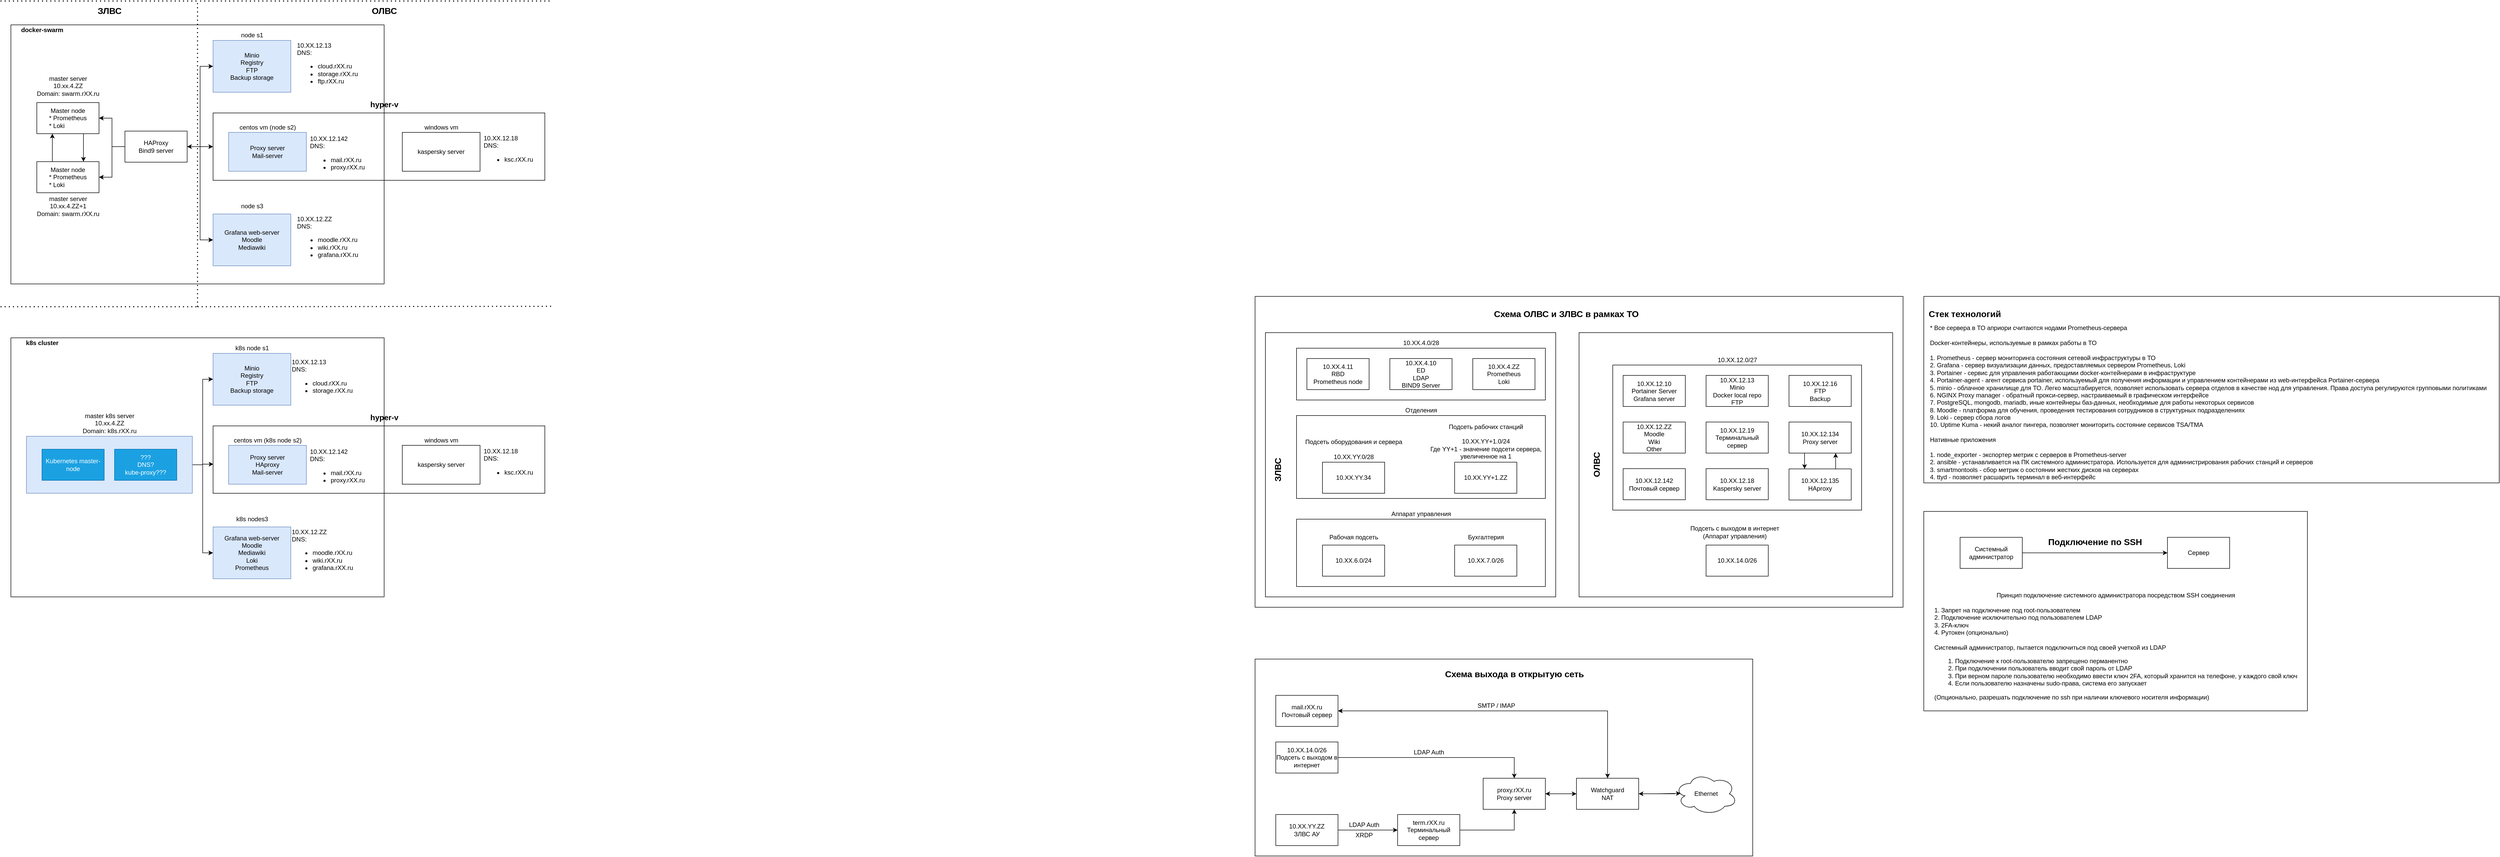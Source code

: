 <mxfile version="17.1.2" type="github">
  <diagram id="hnO_B0zx-DsHlRZp0Ka_" name="Page-1">
    <mxGraphModel dx="3666" dy="1812" grid="1" gridSize="10" guides="1" tooltips="1" connect="1" arrows="1" fold="1" page="1" pageScale="1" pageWidth="827" pageHeight="1169" math="0" shadow="0">
      <root>
        <mxCell id="0" />
        <mxCell id="1" parent="0" />
        <mxCell id="t8HdPnM8Tn9yEyinlltw-42" value="" style="whiteSpace=wrap;html=1;" parent="1" vertex="1">
          <mxGeometry x="-2050" y="190" width="640" height="130" as="geometry" />
        </mxCell>
        <mxCell id="t8HdPnM8Tn9yEyinlltw-24" value="" style="whiteSpace=wrap;html=1;" parent="1" vertex="1">
          <mxGeometry x="-2440" y="20" width="720" height="500" as="geometry" />
        </mxCell>
        <mxCell id="t8HdPnM8Tn9yEyinlltw-35" style="edgeStyle=orthogonalEdgeStyle;rounded=0;orthogonalLoop=1;jettySize=auto;html=1;exitX=1;exitY=0.5;exitDx=0;exitDy=0;entryX=0;entryY=0.5;entryDx=0;entryDy=0;" parent="1" source="t8HdPnM8Tn9yEyinlltw-33" target="t8HdPnM8Tn9yEyinlltw-17" edge="1">
          <mxGeometry relative="1" as="geometry" />
        </mxCell>
        <mxCell id="t8HdPnM8Tn9yEyinlltw-36" style="edgeStyle=orthogonalEdgeStyle;rounded=0;orthogonalLoop=1;jettySize=auto;html=1;exitX=1;exitY=0.5;exitDx=0;exitDy=0;entryX=0;entryY=0.5;entryDx=0;entryDy=0;" parent="1" source="t8HdPnM8Tn9yEyinlltw-33" target="t8HdPnM8Tn9yEyinlltw-20" edge="1">
          <mxGeometry relative="1" as="geometry" />
        </mxCell>
        <mxCell id="t8HdPnM8Tn9yEyinlltw-53" style="edgeStyle=orthogonalEdgeStyle;rounded=0;orthogonalLoop=1;jettySize=auto;html=1;exitX=1;exitY=0.5;exitDx=0;exitDy=0;entryX=0.002;entryY=0.568;entryDx=0;entryDy=0;entryPerimeter=0;" parent="1" source="t8HdPnM8Tn9yEyinlltw-33" target="t8HdPnM8Tn9yEyinlltw-51" edge="1">
          <mxGeometry relative="1" as="geometry" />
        </mxCell>
        <mxCell id="t8HdPnM8Tn9yEyinlltw-33" value="" style="whiteSpace=wrap;html=1;fillColor=#dae8fc;strokeColor=#6c8ebf;" parent="1" vertex="1">
          <mxGeometry x="-2410" y="210" width="320" height="110" as="geometry" />
        </mxCell>
        <mxCell id="BzZdW1I2RnGnPLFo2h76-90" value="" style="whiteSpace=wrap;html=1;fontSize=12;" parent="1" vertex="1">
          <mxGeometry x="1250" y="355" width="740" height="385" as="geometry" />
        </mxCell>
        <mxCell id="BzZdW1I2RnGnPLFo2h76-81" value="" style="whiteSpace=wrap;html=1;fontSize=12;" parent="1" vertex="1">
          <mxGeometry x="1250" y="-60" width="1110" height="360" as="geometry" />
        </mxCell>
        <mxCell id="BzZdW1I2RnGnPLFo2h76-76" value="" style="rounded=0;whiteSpace=wrap;html=1;fontSize=12;" parent="1" vertex="1">
          <mxGeometry x="-40" y="640" width="960" height="380" as="geometry" />
        </mxCell>
        <mxCell id="BzZdW1I2RnGnPLFo2h76-42" value="" style="whiteSpace=wrap;html=1;fontSize=17;" parent="1" vertex="1">
          <mxGeometry x="-40" y="-60" width="1250" height="600" as="geometry" />
        </mxCell>
        <mxCell id="BzZdW1I2RnGnPLFo2h76-40" value="" style="whiteSpace=wrap;html=1;fontSize=17;" parent="1" vertex="1">
          <mxGeometry x="585" y="10" width="605" height="510" as="geometry" />
        </mxCell>
        <mxCell id="BzZdW1I2RnGnPLFo2h76-25" value="" style="whiteSpace=wrap;html=1;" parent="1" vertex="1">
          <mxGeometry x="-20" y="10" width="560" height="510" as="geometry" />
        </mxCell>
        <mxCell id="BzZdW1I2RnGnPLFo2h76-21" value="" style="whiteSpace=wrap;html=1;" parent="1" vertex="1">
          <mxGeometry x="40" y="170" width="480" height="160" as="geometry" />
        </mxCell>
        <mxCell id="BzZdW1I2RnGnPLFo2h76-16" value="" style="whiteSpace=wrap;html=1;" parent="1" vertex="1">
          <mxGeometry x="650" y="72.5" width="480" height="280" as="geometry" />
        </mxCell>
        <mxCell id="BzZdW1I2RnGnPLFo2h76-3" value="" style="whiteSpace=wrap;html=1;" parent="1" vertex="1">
          <mxGeometry x="40" y="40" width="480" height="100" as="geometry" />
        </mxCell>
        <mxCell id="BzZdW1I2RnGnPLFo2h76-4" value="&lt;div&gt;10.XX.4.11&lt;/div&gt;&lt;div&gt;RBD&lt;br&gt;Prometheus node&lt;br&gt;&lt;/div&gt;" style="whiteSpace=wrap;html=1;" parent="1" vertex="1">
          <mxGeometry x="60" y="60" width="120" height="60" as="geometry" />
        </mxCell>
        <mxCell id="BzZdW1I2RnGnPLFo2h76-5" value="&lt;div&gt;10.XX.4.10&lt;/div&gt;&lt;div&gt;ED&lt;br&gt;LDAP&lt;br&gt;&lt;/div&gt;BIND9 Server" style="whiteSpace=wrap;html=1;" parent="1" vertex="1">
          <mxGeometry x="220" y="60" width="120" height="60" as="geometry" />
        </mxCell>
        <mxCell id="BzZdW1I2RnGnPLFo2h76-6" value="&lt;div&gt;10.XX.4.ZZ&lt;/div&gt;&lt;div&gt;Prometheus&lt;br&gt;&lt;/div&gt;Loki" style="whiteSpace=wrap;html=1;" parent="1" vertex="1">
          <mxGeometry x="380" y="60" width="120" height="60" as="geometry" />
        </mxCell>
        <mxCell id="BzZdW1I2RnGnPLFo2h76-8" value="10.XX.12.13&lt;br&gt;Minio&lt;br&gt;Docker local repo&lt;br&gt;FTP" style="whiteSpace=wrap;html=1;" parent="1" vertex="1">
          <mxGeometry x="830" y="92.5" width="120" height="60" as="geometry" />
        </mxCell>
        <mxCell id="BzZdW1I2RnGnPLFo2h76-9" value="10.XX.12.10&lt;br&gt;Portainer Server&lt;br&gt;Grafana server" style="whiteSpace=wrap;html=1;" parent="1" vertex="1">
          <mxGeometry x="670" y="92.5" width="120" height="60" as="geometry" />
        </mxCell>
        <mxCell id="BzZdW1I2RnGnPLFo2h76-10" value="10.XX.12.19&lt;br&gt;Терминальный сервер" style="whiteSpace=wrap;html=1;" parent="1" vertex="1">
          <mxGeometry x="830" y="182.5" width="120" height="60" as="geometry" />
        </mxCell>
        <mxCell id="BzZdW1I2RnGnPLFo2h76-92" style="edgeStyle=orthogonalEdgeStyle;rounded=0;orthogonalLoop=1;jettySize=auto;html=1;exitX=0.25;exitY=1;exitDx=0;exitDy=0;entryX=0.25;entryY=0;entryDx=0;entryDy=0;fontSize=12;" parent="1" source="BzZdW1I2RnGnPLFo2h76-11" target="BzZdW1I2RnGnPLFo2h76-91" edge="1">
          <mxGeometry relative="1" as="geometry" />
        </mxCell>
        <mxCell id="BzZdW1I2RnGnPLFo2h76-11" value="10.XX.12.134&lt;br&gt;Proxy server" style="whiteSpace=wrap;html=1;" parent="1" vertex="1">
          <mxGeometry x="990" y="182.5" width="120" height="60" as="geometry" />
        </mxCell>
        <mxCell id="BzZdW1I2RnGnPLFo2h76-12" value="10.XX.12.18&lt;br&gt;Kaspersky server" style="whiteSpace=wrap;html=1;" parent="1" vertex="1">
          <mxGeometry x="830" y="272.5" width="120" height="60" as="geometry" />
        </mxCell>
        <mxCell id="BzZdW1I2RnGnPLFo2h76-13" value="10.XX.12.16&lt;br&gt;FTP&lt;br&gt;Backup" style="whiteSpace=wrap;html=1;" parent="1" vertex="1">
          <mxGeometry x="990" y="92.5" width="120" height="60" as="geometry" />
        </mxCell>
        <mxCell id="BzZdW1I2RnGnPLFo2h76-14" value="10.XX.12.ZZ&lt;br&gt;Moodle&lt;br&gt;Wiki&lt;br&gt;Other" style="whiteSpace=wrap;html=1;" parent="1" vertex="1">
          <mxGeometry x="670" y="182.5" width="120" height="60" as="geometry" />
        </mxCell>
        <mxCell id="BzZdW1I2RnGnPLFo2h76-15" value="10.XX.4.0/28" style="text;html=1;align=center;verticalAlign=middle;resizable=0;points=[];autosize=1;strokeColor=none;fillColor=none;" parent="1" vertex="1">
          <mxGeometry x="240" y="20" width="80" height="20" as="geometry" />
        </mxCell>
        <mxCell id="BzZdW1I2RnGnPLFo2h76-17" value="10.XX.12.0/27" style="text;html=1;align=center;verticalAlign=middle;resizable=0;points=[];autosize=1;strokeColor=none;fillColor=none;" parent="1" vertex="1">
          <mxGeometry x="845" y="52.5" width="90" height="20" as="geometry" />
        </mxCell>
        <mxCell id="BzZdW1I2RnGnPLFo2h76-19" value="10.XX.YY.34" style="whiteSpace=wrap;html=1;" parent="1" vertex="1">
          <mxGeometry x="90" y="260" width="120" height="60" as="geometry" />
        </mxCell>
        <mxCell id="BzZdW1I2RnGnPLFo2h76-20" value="10.XX.YY+1.ZZ" style="whiteSpace=wrap;html=1;" parent="1" vertex="1">
          <mxGeometry x="345" y="260" width="120" height="60" as="geometry" />
        </mxCell>
        <mxCell id="BzZdW1I2RnGnPLFo2h76-22" value="Подсеть оборудования и сервера&lt;br&gt;&lt;br&gt;10.XX.YY.0/28" style="text;html=1;align=center;verticalAlign=middle;resizable=0;points=[];autosize=1;strokeColor=none;fillColor=none;" parent="1" vertex="1">
          <mxGeometry x="50" y="210" width="200" height="50" as="geometry" />
        </mxCell>
        <mxCell id="BzZdW1I2RnGnPLFo2h76-23" value="Подсеть рабочих станций&lt;br&gt;&lt;br&gt;10.XX.YY+1.0/24&lt;br&gt;Где YY+1 - значение подсети сервера, &lt;br&gt;увеличенное на 1" style="text;html=1;align=center;verticalAlign=middle;resizable=0;points=[];autosize=1;strokeColor=none;fillColor=none;" parent="1" vertex="1">
          <mxGeometry x="290" y="180" width="230" height="80" as="geometry" />
        </mxCell>
        <mxCell id="BzZdW1I2RnGnPLFo2h76-26" value="ЗЛВС" style="text;html=1;align=center;verticalAlign=middle;resizable=0;points=[];autosize=1;strokeColor=none;fillColor=none;rotation=-90;fontSize=17;fontStyle=1" parent="1" vertex="1">
          <mxGeometry x="-25" y="260" width="60" height="30" as="geometry" />
        </mxCell>
        <mxCell id="BzZdW1I2RnGnPLFo2h76-28" value="&lt;div&gt;Отделения&lt;/div&gt;" style="text;html=1;align=center;verticalAlign=middle;resizable=0;points=[];autosize=1;strokeColor=none;fillColor=none;" parent="1" vertex="1">
          <mxGeometry x="240" y="150" width="80" height="20" as="geometry" />
        </mxCell>
        <mxCell id="BzZdW1I2RnGnPLFo2h76-29" value="" style="whiteSpace=wrap;html=1;" parent="1" vertex="1">
          <mxGeometry x="40" y="370" width="480" height="130" as="geometry" />
        </mxCell>
        <mxCell id="BzZdW1I2RnGnPLFo2h76-30" value="10.XX.6.0/24" style="whiteSpace=wrap;html=1;" parent="1" vertex="1">
          <mxGeometry x="90" y="420" width="120" height="60" as="geometry" />
        </mxCell>
        <mxCell id="BzZdW1I2RnGnPLFo2h76-31" value="10.XX.7.0/26" style="whiteSpace=wrap;html=1;" parent="1" vertex="1">
          <mxGeometry x="345" y="420" width="120" height="60" as="geometry" />
        </mxCell>
        <mxCell id="BzZdW1I2RnGnPLFo2h76-33" value="10.XX.12.142&lt;br&gt;Почтовый сервер" style="whiteSpace=wrap;html=1;" parent="1" vertex="1">
          <mxGeometry x="670" y="272.5" width="120" height="60" as="geometry" />
        </mxCell>
        <mxCell id="BzZdW1I2RnGnPLFo2h76-34" value="10.XX.14.0/26" style="whiteSpace=wrap;html=1;" parent="1" vertex="1">
          <mxGeometry x="830" y="420" width="120" height="60" as="geometry" />
        </mxCell>
        <mxCell id="BzZdW1I2RnGnPLFo2h76-35" value="Рабочая подсеть" style="text;html=1;align=center;verticalAlign=middle;resizable=0;points=[];autosize=1;strokeColor=none;fillColor=none;" parent="1" vertex="1">
          <mxGeometry x="95" y="395" width="110" height="20" as="geometry" />
        </mxCell>
        <mxCell id="BzZdW1I2RnGnPLFo2h76-36" value="Бухгалтерия" style="text;html=1;align=center;verticalAlign=middle;resizable=0;points=[];autosize=1;strokeColor=none;fillColor=none;" parent="1" vertex="1">
          <mxGeometry x="365" y="395" width="80" height="20" as="geometry" />
        </mxCell>
        <mxCell id="BzZdW1I2RnGnPLFo2h76-37" value="Подсеть с выходом в интернет &lt;br&gt;(Аппарат управления)" style="text;html=1;align=center;verticalAlign=middle;resizable=0;points=[];autosize=1;strokeColor=none;fillColor=none;" parent="1" vertex="1">
          <mxGeometry x="790" y="380" width="190" height="30" as="geometry" />
        </mxCell>
        <mxCell id="BzZdW1I2RnGnPLFo2h76-38" value="Аппарат управления" style="text;html=1;align=center;verticalAlign=middle;resizable=0;points=[];autosize=1;strokeColor=none;fillColor=none;" parent="1" vertex="1">
          <mxGeometry x="215" y="350" width="130" height="20" as="geometry" />
        </mxCell>
        <mxCell id="BzZdW1I2RnGnPLFo2h76-41" value="ОЛВС" style="text;html=1;align=center;verticalAlign=middle;resizable=0;points=[];autosize=1;strokeColor=none;fillColor=none;rotation=-90;fontSize=17;fontStyle=1" parent="1" vertex="1">
          <mxGeometry x="585" y="250" width="70" height="30" as="geometry" />
        </mxCell>
        <mxCell id="BzZdW1I2RnGnPLFo2h76-43" value="&lt;b&gt;Схема ОЛВС и ЗЛВС в рамках ТО&lt;/b&gt;" style="text;html=1;align=center;verticalAlign=middle;resizable=0;points=[];autosize=1;strokeColor=none;fillColor=none;fontSize=17;" parent="1" vertex="1">
          <mxGeometry x="410" y="-40" width="300" height="30" as="geometry" />
        </mxCell>
        <mxCell id="BzZdW1I2RnGnPLFo2h76-67" style="edgeStyle=orthogonalEdgeStyle;rounded=0;orthogonalLoop=1;jettySize=auto;html=1;entryX=0.5;entryY=0;entryDx=0;entryDy=0;fontSize=12;" parent="1" source="BzZdW1I2RnGnPLFo2h76-48" target="BzZdW1I2RnGnPLFo2h76-51" edge="1">
          <mxGeometry relative="1" as="geometry" />
        </mxCell>
        <mxCell id="BzZdW1I2RnGnPLFo2h76-48" value="10.XX.14.0/26&lt;br&gt;Подсеть с выходом в интернет" style="whiteSpace=wrap;html=1;" parent="1" vertex="1">
          <mxGeometry y="800" width="120" height="60" as="geometry" />
        </mxCell>
        <mxCell id="BzZdW1I2RnGnPLFo2h76-68" style="edgeStyle=orthogonalEdgeStyle;rounded=0;orthogonalLoop=1;jettySize=auto;html=1;entryX=0.5;entryY=1;entryDx=0;entryDy=0;fontSize=12;" parent="1" source="BzZdW1I2RnGnPLFo2h76-49" target="BzZdW1I2RnGnPLFo2h76-51" edge="1">
          <mxGeometry relative="1" as="geometry" />
        </mxCell>
        <mxCell id="BzZdW1I2RnGnPLFo2h76-49" value="term.rXX.ru&lt;br&gt;Терминальный сервер" style="whiteSpace=wrap;html=1;" parent="1" vertex="1">
          <mxGeometry x="235" y="940" width="120" height="60" as="geometry" />
        </mxCell>
        <mxCell id="BzZdW1I2RnGnPLFo2h76-69" style="edgeStyle=orthogonalEdgeStyle;rounded=0;orthogonalLoop=1;jettySize=auto;html=1;entryX=0;entryY=0.5;entryDx=0;entryDy=0;fontSize=12;" parent="1" source="BzZdW1I2RnGnPLFo2h76-51" target="BzZdW1I2RnGnPLFo2h76-57" edge="1">
          <mxGeometry relative="1" as="geometry" />
        </mxCell>
        <mxCell id="BzZdW1I2RnGnPLFo2h76-51" value="proxy.rXX.ru&lt;br&gt;Proxy server" style="whiteSpace=wrap;html=1;" parent="1" vertex="1">
          <mxGeometry x="400" y="870" width="120" height="60" as="geometry" />
        </mxCell>
        <mxCell id="BzZdW1I2RnGnPLFo2h76-70" style="edgeStyle=orthogonalEdgeStyle;rounded=0;orthogonalLoop=1;jettySize=auto;html=1;entryX=0.5;entryY=0;entryDx=0;entryDy=0;fontSize=12;" parent="1" source="BzZdW1I2RnGnPLFo2h76-52" target="BzZdW1I2RnGnPLFo2h76-57" edge="1">
          <mxGeometry relative="1" as="geometry" />
        </mxCell>
        <mxCell id="BzZdW1I2RnGnPLFo2h76-52" value="mail.rXX.ru&lt;br&gt;Почтовый сервер" style="whiteSpace=wrap;html=1;" parent="1" vertex="1">
          <mxGeometry y="710" width="120" height="60" as="geometry" />
        </mxCell>
        <mxCell id="BzZdW1I2RnGnPLFo2h76-63" style="edgeStyle=orthogonalEdgeStyle;rounded=0;orthogonalLoop=1;jettySize=auto;html=1;fontSize=12;" parent="1" source="BzZdW1I2RnGnPLFo2h76-53" edge="1">
          <mxGeometry relative="1" as="geometry">
            <mxPoint x="700" y="900" as="targetPoint" />
          </mxGeometry>
        </mxCell>
        <mxCell id="BzZdW1I2RnGnPLFo2h76-53" value="&lt;div&gt;Ethernet&lt;/div&gt;" style="ellipse;shape=cloud;whiteSpace=wrap;html=1;fontSize=12;" parent="1" vertex="1">
          <mxGeometry x="770" y="860" width="120" height="80" as="geometry" />
        </mxCell>
        <mxCell id="BzZdW1I2RnGnPLFo2h76-62" style="edgeStyle=orthogonalEdgeStyle;rounded=0;orthogonalLoop=1;jettySize=auto;html=1;exitX=1;exitY=0.5;exitDx=0;exitDy=0;entryX=0.092;entryY=0.49;entryDx=0;entryDy=0;entryPerimeter=0;fontSize=12;" parent="1" source="BzZdW1I2RnGnPLFo2h76-57" target="BzZdW1I2RnGnPLFo2h76-53" edge="1">
          <mxGeometry relative="1" as="geometry" />
        </mxCell>
        <mxCell id="BzZdW1I2RnGnPLFo2h76-71" style="edgeStyle=orthogonalEdgeStyle;rounded=0;orthogonalLoop=1;jettySize=auto;html=1;exitX=0.5;exitY=0;exitDx=0;exitDy=0;entryX=1;entryY=0.5;entryDx=0;entryDy=0;fontSize=12;" parent="1" source="BzZdW1I2RnGnPLFo2h76-57" target="BzZdW1I2RnGnPLFo2h76-52" edge="1">
          <mxGeometry relative="1" as="geometry" />
        </mxCell>
        <mxCell id="BzZdW1I2RnGnPLFo2h76-74" style="edgeStyle=orthogonalEdgeStyle;rounded=0;orthogonalLoop=1;jettySize=auto;html=1;entryX=1;entryY=0.5;entryDx=0;entryDy=0;fontSize=12;" parent="1" source="BzZdW1I2RnGnPLFo2h76-57" target="BzZdW1I2RnGnPLFo2h76-51" edge="1">
          <mxGeometry relative="1" as="geometry" />
        </mxCell>
        <mxCell id="BzZdW1I2RnGnPLFo2h76-57" value="Watchguard&lt;br&gt;NAT" style="whiteSpace=wrap;html=1;fontSize=12;" parent="1" vertex="1">
          <mxGeometry x="580" y="870" width="120" height="60" as="geometry" />
        </mxCell>
        <mxCell id="BzZdW1I2RnGnPLFo2h76-65" style="edgeStyle=orthogonalEdgeStyle;rounded=0;orthogonalLoop=1;jettySize=auto;html=1;entryX=0;entryY=0.5;entryDx=0;entryDy=0;fontSize=12;" parent="1" source="BzZdW1I2RnGnPLFo2h76-64" target="BzZdW1I2RnGnPLFo2h76-49" edge="1">
          <mxGeometry relative="1" as="geometry" />
        </mxCell>
        <mxCell id="BzZdW1I2RnGnPLFo2h76-64" value="10.XX.YY.ZZ&lt;br&gt;ЗЛВС АУ" style="whiteSpace=wrap;html=1;fontSize=12;" parent="1" vertex="1">
          <mxGeometry y="940" width="120" height="60" as="geometry" />
        </mxCell>
        <mxCell id="BzZdW1I2RnGnPLFo2h76-66" value="LDAP Auth" style="text;html=1;align=center;verticalAlign=middle;resizable=0;points=[];autosize=1;strokeColor=none;fillColor=none;fontSize=12;" parent="1" vertex="1">
          <mxGeometry x="135" y="950" width="70" height="20" as="geometry" />
        </mxCell>
        <mxCell id="BzZdW1I2RnGnPLFo2h76-72" value="LDAP Auth" style="text;html=1;align=center;verticalAlign=middle;resizable=0;points=[];autosize=1;strokeColor=none;fillColor=none;fontSize=12;" parent="1" vertex="1">
          <mxGeometry x="260" y="810" width="70" height="20" as="geometry" />
        </mxCell>
        <mxCell id="BzZdW1I2RnGnPLFo2h76-75" value="XRDP" style="text;html=1;align=center;verticalAlign=middle;resizable=0;points=[];autosize=1;strokeColor=none;fillColor=none;fontSize=12;" parent="1" vertex="1">
          <mxGeometry x="145" y="970" width="50" height="20" as="geometry" />
        </mxCell>
        <mxCell id="BzZdW1I2RnGnPLFo2h76-77" value="&lt;b&gt;&lt;font style=&quot;font-size: 17px&quot;&gt;Схема выхода в открытую сеть&lt;/font&gt;&lt;/b&gt;" style="text;html=1;align=center;verticalAlign=middle;resizable=0;points=[];autosize=1;strokeColor=none;fillColor=none;fontSize=12;" parent="1" vertex="1">
          <mxGeometry x="320" y="660" width="280" height="20" as="geometry" />
        </mxCell>
        <mxCell id="BzZdW1I2RnGnPLFo2h76-78" value="SMTP / IMAP" style="text;html=1;align=center;verticalAlign=middle;resizable=0;points=[];autosize=1;strokeColor=none;fillColor=none;fontSize=12;" parent="1" vertex="1">
          <mxGeometry x="380" y="720" width="90" height="20" as="geometry" />
        </mxCell>
        <mxCell id="BzZdW1I2RnGnPLFo2h76-79" value="&lt;div align=&quot;left&quot;&gt;* Все сервера в ТО априори считаются нодами Prometheus-сервера&lt;br&gt;&lt;br&gt;Docker-контейнеры, используемые в рамках работы в TO&lt;br&gt;&lt;br&gt;1. Prometheus - сервер мониторинга состояния сетевой инфраструктуры в ТО&lt;br&gt;2. Grafana - сервер визуализации данных, предоставляемых сервером Prometheus, Loki&lt;br&gt;3. Portainer - сервис для управления работающими docker-контейнерами в инфраструктуре&lt;br&gt;4. Portainer-agent - агент сервиса portainer, используемый для получения информации и управлением контейнерами из web-интерфейса Portainer-сервера&lt;br&gt;5. minio - облачное хранилище для ТО. Легко масштабируется, позволяет использовать сервера отделов в качестве нод для управления. Права доступа регулируются групповыми политиками&lt;br&gt;6. NGINX Proxy manager - обратный прокси-сервер, настраиваемый в графическом интерфейсе&lt;br&gt;7. PostgreSQL, mongodb, mariadb, иные контейнеры баз-данных, необходимые для работы некоторых сервисов&lt;br&gt;8. Moodle - платформа для обучения, проведения тестирования сотрудников в структурных подразделениях&lt;br&gt;9. Loki - сервер сбора логов&lt;br&gt;10. Uptime Kuma - некий аналог пингера, позволяет мониторить состояние сервисов TSA/TMA &lt;br&gt;&lt;br&gt;Нативные приложения&lt;br&gt;&lt;br&gt;1. node_exporter - экспортер метрик с серверов в Prometheus-server&lt;br&gt;2. ansible - устанавливается на ПК системного администратора. Используется для администрирования рабочих станций и серверов&lt;br&gt;3. smartmontools - сбор метрик о состоянии жестких дисков на серверах&lt;br&gt;4. ttyd - позволяет расшарить терминал в веб-интерфейс&lt;br&gt;&lt;/div&gt;" style="text;html=1;align=left;verticalAlign=middle;resizable=0;points=[];autosize=1;strokeColor=none;fillColor=none;fontSize=12;" parent="1" vertex="1">
          <mxGeometry x="1260" y="-5" width="1090" height="300" as="geometry" />
        </mxCell>
        <mxCell id="BzZdW1I2RnGnPLFo2h76-82" value="&lt;div align=&quot;left&quot;&gt;&lt;b&gt;Стек технологий&lt;/b&gt;&lt;br&gt;&lt;/div&gt;" style="text;html=1;align=right;verticalAlign=middle;resizable=0;points=[];autosize=1;strokeColor=none;fillColor=none;fontSize=17;labelPosition=left;verticalLabelPosition=middle;" parent="1" vertex="1">
          <mxGeometry x="1400" y="-40" width="160" height="30" as="geometry" />
        </mxCell>
        <mxCell id="BzZdW1I2RnGnPLFo2h76-86" style="edgeStyle=orthogonalEdgeStyle;rounded=0;orthogonalLoop=1;jettySize=auto;html=1;entryX=0;entryY=0.5;entryDx=0;entryDy=0;fontSize=12;" parent="1" source="BzZdW1I2RnGnPLFo2h76-83" target="BzZdW1I2RnGnPLFo2h76-84" edge="1">
          <mxGeometry relative="1" as="geometry" />
        </mxCell>
        <mxCell id="BzZdW1I2RnGnPLFo2h76-83" value="Системный администратор" style="whiteSpace=wrap;html=1;fontSize=12;" parent="1" vertex="1">
          <mxGeometry x="1320" y="405" width="120" height="60" as="geometry" />
        </mxCell>
        <mxCell id="BzZdW1I2RnGnPLFo2h76-84" value="Сервер" style="whiteSpace=wrap;html=1;fontSize=12;" parent="1" vertex="1">
          <mxGeometry x="1720" y="405" width="120" height="60" as="geometry" />
        </mxCell>
        <mxCell id="BzZdW1I2RnGnPLFo2h76-87" value="&lt;b&gt;&lt;font style=&quot;font-size: 17px&quot;&gt;Подключение по SSH&lt;/font&gt;&lt;/b&gt;" style="text;html=1;align=center;verticalAlign=middle;resizable=0;points=[];autosize=1;strokeColor=none;fillColor=none;fontSize=12;" parent="1" vertex="1">
          <mxGeometry x="1480" y="405" width="200" height="20" as="geometry" />
        </mxCell>
        <mxCell id="BzZdW1I2RnGnPLFo2h76-88" value="Принцип подключение системного администратора посредством SSH соединения&lt;br&gt;&lt;div align=&quot;left&quot;&gt;&lt;br&gt;1. Запрет на подключение под root-пользователем&lt;br&gt;2. Подключение исключительно под пользователем LDAP&lt;br&gt;3. 2FA-ключ&lt;br&gt;4. Рутокен (опционально)&lt;br&gt;&lt;br&gt;Системный администратор, пытается подключиться под своей учеткой из LDAP&lt;br&gt;&lt;ol&gt;&lt;li&gt;Подключение к root-пользователю запрещено перманентно&lt;/li&gt;&lt;li&gt;При подключении пользователь вводит свой пароль от LDAP&lt;br&gt;&lt;/li&gt;&lt;li&gt;При верном пароле пользователю необходимо ввести ключ 2FA, который хранится на телефоне, у каждого свой ключ&lt;/li&gt;&lt;li&gt;Если пользователю назначены sudo-права, система его запускает&lt;/li&gt;&lt;/ol&gt;(Опционально, разрешать подключение по ssh при наличии ключевого носителя информации)&lt;br&gt;&lt;/div&gt;" style="text;html=1;align=center;verticalAlign=middle;resizable=0;points=[];autosize=1;strokeColor=none;fillColor=none;fontSize=12;" parent="1" vertex="1">
          <mxGeometry x="1260" y="510" width="720" height="210" as="geometry" />
        </mxCell>
        <mxCell id="BzZdW1I2RnGnPLFo2h76-93" style="edgeStyle=orthogonalEdgeStyle;rounded=0;orthogonalLoop=1;jettySize=auto;html=1;exitX=0.75;exitY=0;exitDx=0;exitDy=0;entryX=0.75;entryY=1;entryDx=0;entryDy=0;fontSize=12;" parent="1" source="BzZdW1I2RnGnPLFo2h76-91" target="BzZdW1I2RnGnPLFo2h76-11" edge="1">
          <mxGeometry relative="1" as="geometry" />
        </mxCell>
        <mxCell id="BzZdW1I2RnGnPLFo2h76-91" value="&lt;div style=&quot;font-size: 12px&quot;&gt;&lt;font style=&quot;font-size: 12px&quot;&gt;10.XX.12.135&lt;/font&gt;&lt;/div&gt;&lt;div style=&quot;font-size: 12px&quot;&gt;&lt;font style=&quot;font-size: 12px&quot;&gt;HAproxy&lt;br&gt;&lt;/font&gt;&lt;/div&gt;" style="rounded=0;whiteSpace=wrap;html=1;fontSize=17;" parent="1" vertex="1">
          <mxGeometry x="990" y="273" width="120" height="60" as="geometry" />
        </mxCell>
        <mxCell id="t8HdPnM8Tn9yEyinlltw-16" value="&lt;div&gt;Kubernetes master-node&lt;/div&gt;" style="whiteSpace=wrap;html=1;fillColor=#1ba1e2;fontColor=#ffffff;strokeColor=#006EAF;" parent="1" vertex="1">
          <mxGeometry x="-2380" y="235" width="120" height="60" as="geometry" />
        </mxCell>
        <mxCell id="t8HdPnM8Tn9yEyinlltw-17" value="Minio&lt;br&gt;Registry&lt;br&gt;FTP&lt;br&gt;Backup storage" style="whiteSpace=wrap;html=1;fillColor=#dae8fc;strokeColor=#6c8ebf;" parent="1" vertex="1">
          <mxGeometry x="-2050" y="50" width="150" height="100" as="geometry" />
        </mxCell>
        <mxCell id="t8HdPnM8Tn9yEyinlltw-20" value="&lt;div&gt;Grafana web-server&lt;/div&gt;&lt;div&gt;Moodle&lt;/div&gt;&lt;div&gt;Mediawiki&lt;/div&gt;&lt;div&gt;Loki&lt;/div&gt;&lt;div&gt;Prometheus&lt;br&gt;&lt;/div&gt;" style="whiteSpace=wrap;html=1;fillColor=#dae8fc;strokeColor=#6c8ebf;" parent="1" vertex="1">
          <mxGeometry x="-2050" y="385" width="150" height="100" as="geometry" />
        </mxCell>
        <mxCell id="t8HdPnM8Tn9yEyinlltw-25" value="k8s cluster" style="text;html=1;align=center;verticalAlign=middle;resizable=0;points=[];autosize=1;strokeColor=none;fillColor=none;fontStyle=1" parent="1" vertex="1">
          <mxGeometry x="-2420" y="20" width="80" height="20" as="geometry" />
        </mxCell>
        <mxCell id="t8HdPnM8Tn9yEyinlltw-28" value="???&lt;br&gt;DNS?&lt;br&gt;kube-proxy???&lt;br&gt;" style="whiteSpace=wrap;html=1;fillColor=#1ba1e2;fontColor=#ffffff;strokeColor=#006EAF;" parent="1" vertex="1">
          <mxGeometry x="-2240" y="235" width="120" height="60" as="geometry" />
        </mxCell>
        <mxCell id="t8HdPnM8Tn9yEyinlltw-37" value="master k8s server&lt;br&gt;10.xx.4.ZZ&lt;br&gt;Domain: k8s.rXX.ru" style="text;html=1;align=center;verticalAlign=middle;resizable=0;points=[];autosize=1;strokeColor=none;fillColor=none;" parent="1" vertex="1">
          <mxGeometry x="-2310" y="160" width="120" height="50" as="geometry" />
        </mxCell>
        <mxCell id="t8HdPnM8Tn9yEyinlltw-38" value="k8s node s1" style="text;html=1;align=center;verticalAlign=middle;resizable=0;points=[];autosize=1;strokeColor=none;fillColor=none;" parent="1" vertex="1">
          <mxGeometry x="-2015" y="30" width="80" height="20" as="geometry" />
        </mxCell>
        <mxCell id="t8HdPnM8Tn9yEyinlltw-51" value="" style="whiteSpace=wrap;html=1;labelBackgroundColor=none;" parent="1" vertex="1">
          <mxGeometry x="-2050" y="190" width="330" height="130" as="geometry" />
        </mxCell>
        <mxCell id="t8HdPnM8Tn9yEyinlltw-40" value="k8s nodes3" style="text;html=1;align=center;verticalAlign=middle;resizable=0;points=[];autosize=1;strokeColor=none;fillColor=none;" parent="1" vertex="1">
          <mxGeometry x="-2015" y="360" width="80" height="20" as="geometry" />
        </mxCell>
        <mxCell id="t8HdPnM8Tn9yEyinlltw-41" value="kaspersky server" style="whiteSpace=wrap;html=1;labelBackgroundColor=none;" parent="1" vertex="1">
          <mxGeometry x="-1685" y="227.5" width="150" height="75" as="geometry" />
        </mxCell>
        <mxCell id="t8HdPnM8Tn9yEyinlltw-43" value="&lt;div style=&quot;font-size: 15px;&quot;&gt;hyper-v&lt;/div&gt;" style="text;html=1;align=center;verticalAlign=middle;resizable=0;points=[];autosize=1;strokeColor=none;fillColor=none;fontStyle=1;fontSize=15;" parent="1" vertex="1">
          <mxGeometry x="-1755" y="162.5" width="70" height="20" as="geometry" />
        </mxCell>
        <mxCell id="t8HdPnM8Tn9yEyinlltw-45" value="windows vm" style="text;html=1;align=center;verticalAlign=middle;resizable=0;points=[];autosize=1;strokeColor=none;fillColor=none;" parent="1" vertex="1">
          <mxGeometry x="-1650" y="207.5" width="80" height="20" as="geometry" />
        </mxCell>
        <mxCell id="t8HdPnM8Tn9yEyinlltw-46" value="&lt;div align=&quot;left&quot;&gt;10.XX.12.13&lt;br&gt;DNS: &lt;br&gt;&lt;ul&gt;&lt;li&gt;cloud.rXX.ru&lt;/li&gt;&lt;li&gt;storage.rXX.ru&lt;/li&gt;&lt;/ul&gt;&lt;/div&gt;" style="text;html=1;align=left;verticalAlign=middle;resizable=0;points=[];autosize=1;strokeColor=none;fillColor=none;rotation=0;" parent="1" vertex="1">
          <mxGeometry x="-1900" y="55" width="130" height="90" as="geometry" />
        </mxCell>
        <mxCell id="t8HdPnM8Tn9yEyinlltw-47" value="&lt;div align=&quot;left&quot;&gt;10.XX.12.142&lt;br&gt;DNS:&lt;br&gt;&lt;ul&gt;&lt;li&gt;mail.rXX.ru&lt;/li&gt;&lt;li&gt;proxy.rXX.ru&lt;/li&gt;&lt;/ul&gt;&lt;/div&gt;" style="text;html=1;align=left;verticalAlign=middle;resizable=0;points=[];autosize=1;strokeColor=none;fillColor=none;" parent="1" vertex="1">
          <mxGeometry x="-1865" y="227.5" width="120" height="90" as="geometry" />
        </mxCell>
        <mxCell id="t8HdPnM8Tn9yEyinlltw-48" value="&lt;div align=&quot;left&quot;&gt;10.XX.12.18&lt;br&gt;DNS: &lt;br&gt;&lt;ul&gt;&lt;li&gt;ksc.rXX.ru&lt;/li&gt;&lt;/ul&gt;&lt;/div&gt;" style="text;html=1;align=left;verticalAlign=middle;resizable=0;points=[];autosize=1;strokeColor=none;fillColor=none;" parent="1" vertex="1">
          <mxGeometry x="-1530" y="230" width="110" height="70" as="geometry" />
        </mxCell>
        <mxCell id="t8HdPnM8Tn9yEyinlltw-50" value="&lt;div align=&quot;left&quot;&gt;10.XX.12.ZZ&lt;br&gt;DNS:&lt;br&gt;&lt;ul&gt;&lt;li&gt;moodle.rXX.ru&lt;/li&gt;&lt;li&gt;wiki.rXX.ru&lt;/li&gt;&lt;li&gt;grafana.rXX.ru&lt;/li&gt;&lt;/ul&gt;&lt;/div&gt;" style="text;html=1;align=left;verticalAlign=middle;resizable=0;points=[];autosize=1;strokeColor=none;fillColor=none;" parent="1" vertex="1">
          <mxGeometry x="-1900" y="385" width="130" height="100" as="geometry" />
        </mxCell>
        <mxCell id="t8HdPnM8Tn9yEyinlltw-18" value="&lt;div&gt;Proxy server&lt;/div&gt;&lt;div&gt;HAproxy&lt;/div&gt;&lt;div&gt;Mail-server&lt;br&gt;&lt;/div&gt;" style="whiteSpace=wrap;html=1;fillColor=#dae8fc;strokeColor=#6c8ebf;" parent="1" vertex="1">
          <mxGeometry x="-2020" y="227.5" width="150" height="75" as="geometry" />
        </mxCell>
        <mxCell id="t8HdPnM8Tn9yEyinlltw-39" value="centos vm (k8s node s2)" style="text;html=1;align=center;verticalAlign=middle;resizable=0;points=[];autosize=1;strokeColor=none;fillColor=none;" parent="1" vertex="1">
          <mxGeometry x="-2020" y="207.5" width="150" height="20" as="geometry" />
        </mxCell>
        <mxCell id="8jaREjTYrkdUEH7hpg_u-1" value="" style="whiteSpace=wrap;html=1;" vertex="1" parent="1">
          <mxGeometry x="-2050" y="-414" width="640" height="130" as="geometry" />
        </mxCell>
        <mxCell id="8jaREjTYrkdUEH7hpg_u-2" value="" style="whiteSpace=wrap;html=1;" vertex="1" parent="1">
          <mxGeometry x="-2440" y="-584" width="720" height="500" as="geometry" />
        </mxCell>
        <mxCell id="8jaREjTYrkdUEH7hpg_u-8" value="Minio&lt;br&gt;Registry&lt;br&gt;FTP&lt;br&gt;Backup storage" style="whiteSpace=wrap;html=1;fillColor=#dae8fc;strokeColor=#6c8ebf;" vertex="1" parent="1">
          <mxGeometry x="-2050" y="-554" width="150" height="100" as="geometry" />
        </mxCell>
        <mxCell id="8jaREjTYrkdUEH7hpg_u-9" value="&lt;div&gt;Grafana web-server&lt;/div&gt;&lt;div&gt;Moodle&lt;/div&gt;&lt;div&gt;Mediawiki&lt;/div&gt;" style="whiteSpace=wrap;html=1;fillColor=#dae8fc;strokeColor=#6c8ebf;" vertex="1" parent="1">
          <mxGeometry x="-2050" y="-219" width="150" height="100" as="geometry" />
        </mxCell>
        <mxCell id="8jaREjTYrkdUEH7hpg_u-10" value="docker-swarm" style="text;html=1;align=center;verticalAlign=middle;resizable=0;points=[];autosize=1;strokeColor=none;fillColor=none;fontStyle=1" vertex="1" parent="1">
          <mxGeometry x="-2430" y="-584" width="100" height="20" as="geometry" />
        </mxCell>
        <mxCell id="8jaREjTYrkdUEH7hpg_u-12" value="master server&lt;br&gt;10.xx.4.ZZ&lt;br&gt;Domain: swarm.rXX.ru" style="text;html=1;align=center;verticalAlign=middle;resizable=0;points=[];autosize=1;strokeColor=none;fillColor=none;" vertex="1" parent="1">
          <mxGeometry x="-2400" y="-491.5" width="140" height="50" as="geometry" />
        </mxCell>
        <mxCell id="8jaREjTYrkdUEH7hpg_u-13" value="node s1" style="text;html=1;align=center;verticalAlign=middle;resizable=0;points=[];autosize=1;strokeColor=none;fillColor=none;" vertex="1" parent="1">
          <mxGeometry x="-2005" y="-574" width="60" height="20" as="geometry" />
        </mxCell>
        <mxCell id="8jaREjTYrkdUEH7hpg_u-37" style="edgeStyle=orthogonalEdgeStyle;rounded=0;orthogonalLoop=1;jettySize=auto;html=1;entryX=1;entryY=0.5;entryDx=0;entryDy=0;" edge="1" parent="1" source="8jaREjTYrkdUEH7hpg_u-14" target="8jaREjTYrkdUEH7hpg_u-29">
          <mxGeometry relative="1" as="geometry" />
        </mxCell>
        <mxCell id="8jaREjTYrkdUEH7hpg_u-14" value="" style="whiteSpace=wrap;html=1;labelBackgroundColor=none;" vertex="1" parent="1">
          <mxGeometry x="-2050" y="-414" width="330" height="130" as="geometry" />
        </mxCell>
        <mxCell id="8jaREjTYrkdUEH7hpg_u-15" value="node s3" style="text;html=1;align=center;verticalAlign=middle;resizable=0;points=[];autosize=1;strokeColor=none;fillColor=none;" vertex="1" parent="1">
          <mxGeometry x="-2005" y="-244" width="60" height="20" as="geometry" />
        </mxCell>
        <mxCell id="8jaREjTYrkdUEH7hpg_u-16" value="kaspersky server" style="whiteSpace=wrap;html=1;labelBackgroundColor=none;" vertex="1" parent="1">
          <mxGeometry x="-1685" y="-376.5" width="150" height="75" as="geometry" />
        </mxCell>
        <mxCell id="8jaREjTYrkdUEH7hpg_u-17" value="&lt;div style=&quot;font-size: 15px;&quot;&gt;hyper-v&lt;/div&gt;" style="text;html=1;align=center;verticalAlign=middle;resizable=0;points=[];autosize=1;strokeColor=none;fillColor=none;fontStyle=1;fontSize=15;" vertex="1" parent="1">
          <mxGeometry x="-1755" y="-441.5" width="70" height="20" as="geometry" />
        </mxCell>
        <mxCell id="8jaREjTYrkdUEH7hpg_u-18" value="windows vm" style="text;html=1;align=center;verticalAlign=middle;resizable=0;points=[];autosize=1;strokeColor=none;fillColor=none;" vertex="1" parent="1">
          <mxGeometry x="-1650" y="-396.5" width="80" height="20" as="geometry" />
        </mxCell>
        <mxCell id="8jaREjTYrkdUEH7hpg_u-19" value="&lt;div align=&quot;left&quot;&gt;10.XX.12.13&lt;br&gt;DNS: &lt;br&gt;&lt;ul&gt;&lt;li&gt;cloud.rXX.ru&lt;/li&gt;&lt;li&gt;storage.rXX.ru&lt;/li&gt;&lt;li&gt;ftp.rXX.ru&lt;/li&gt;&lt;/ul&gt;&lt;/div&gt;" style="text;html=1;align=left;verticalAlign=middle;resizable=0;points=[];autosize=1;strokeColor=none;fillColor=none;rotation=0;" vertex="1" parent="1">
          <mxGeometry x="-1890" y="-554" width="130" height="100" as="geometry" />
        </mxCell>
        <mxCell id="8jaREjTYrkdUEH7hpg_u-20" value="&lt;div align=&quot;left&quot;&gt;10.XX.12.142&lt;br&gt;DNS:&lt;br&gt;&lt;ul&gt;&lt;li&gt;mail.rXX.ru&lt;/li&gt;&lt;li&gt;proxy.rXX.ru&lt;/li&gt;&lt;/ul&gt;&lt;/div&gt;" style="text;html=1;align=left;verticalAlign=middle;resizable=0;points=[];autosize=1;strokeColor=none;fillColor=none;" vertex="1" parent="1">
          <mxGeometry x="-1865" y="-376.5" width="120" height="90" as="geometry" />
        </mxCell>
        <mxCell id="8jaREjTYrkdUEH7hpg_u-21" value="&lt;div align=&quot;left&quot;&gt;10.XX.12.18&lt;br&gt;DNS: &lt;br&gt;&lt;ul&gt;&lt;li&gt;ksc.rXX.ru&lt;/li&gt;&lt;/ul&gt;&lt;/div&gt;" style="text;html=1;align=left;verticalAlign=middle;resizable=0;points=[];autosize=1;strokeColor=none;fillColor=none;" vertex="1" parent="1">
          <mxGeometry x="-1530" y="-374" width="110" height="70" as="geometry" />
        </mxCell>
        <mxCell id="8jaREjTYrkdUEH7hpg_u-22" value="&lt;div align=&quot;left&quot;&gt;10.XX.12.ZZ&lt;br&gt;DNS:&lt;br&gt;&lt;ul&gt;&lt;li&gt;moodle.rXX.ru&lt;/li&gt;&lt;li&gt;wiki.rXX.ru&lt;/li&gt;&lt;li&gt;grafana.rXX.ru&lt;/li&gt;&lt;/ul&gt;&lt;/div&gt;" style="text;html=1;align=left;verticalAlign=middle;resizable=0;points=[];autosize=1;strokeColor=none;fillColor=none;" vertex="1" parent="1">
          <mxGeometry x="-1890" y="-219" width="130" height="100" as="geometry" />
        </mxCell>
        <mxCell id="8jaREjTYrkdUEH7hpg_u-23" value="&lt;div&gt;Proxy server&lt;/div&gt;&lt;div&gt;Mail-server&lt;br&gt;&lt;/div&gt;" style="whiteSpace=wrap;html=1;fillColor=#dae8fc;strokeColor=#6c8ebf;" vertex="1" parent="1">
          <mxGeometry x="-2020" y="-376.5" width="150" height="75" as="geometry" />
        </mxCell>
        <mxCell id="8jaREjTYrkdUEH7hpg_u-24" value="centos vm (node s2)" style="text;html=1;align=center;verticalAlign=middle;resizable=0;points=[];autosize=1;strokeColor=none;fillColor=none;" vertex="1" parent="1">
          <mxGeometry x="-2010" y="-396.5" width="130" height="20" as="geometry" />
        </mxCell>
        <mxCell id="8jaREjTYrkdUEH7hpg_u-28" style="edgeStyle=orthogonalEdgeStyle;rounded=0;orthogonalLoop=1;jettySize=auto;html=1;exitX=0.75;exitY=1;exitDx=0;exitDy=0;entryX=0.75;entryY=0;entryDx=0;entryDy=0;" edge="1" parent="1" source="8jaREjTYrkdUEH7hpg_u-25" target="8jaREjTYrkdUEH7hpg_u-26">
          <mxGeometry relative="1" as="geometry" />
        </mxCell>
        <mxCell id="8jaREjTYrkdUEH7hpg_u-25" value="Master node&lt;br&gt;* Prometheus&lt;br&gt;&lt;div align=&quot;left&quot;&gt;* Loki&lt;br&gt;&lt;/div&gt;" style="whiteSpace=wrap;html=1;" vertex="1" parent="1">
          <mxGeometry x="-2390" y="-434" width="120" height="60" as="geometry" />
        </mxCell>
        <mxCell id="8jaREjTYrkdUEH7hpg_u-27" style="edgeStyle=orthogonalEdgeStyle;rounded=0;orthogonalLoop=1;jettySize=auto;html=1;exitX=0.25;exitY=0;exitDx=0;exitDy=0;entryX=0.25;entryY=1;entryDx=0;entryDy=0;" edge="1" parent="1" source="8jaREjTYrkdUEH7hpg_u-26" target="8jaREjTYrkdUEH7hpg_u-25">
          <mxGeometry relative="1" as="geometry" />
        </mxCell>
        <mxCell id="8jaREjTYrkdUEH7hpg_u-26" value="Master node&lt;br&gt;* Prometheus&lt;br&gt;&lt;div align=&quot;left&quot;&gt;* Loki&lt;br&gt;&lt;/div&gt;" style="whiteSpace=wrap;html=1;" vertex="1" parent="1">
          <mxGeometry x="-2390" y="-320" width="120" height="60" as="geometry" />
        </mxCell>
        <mxCell id="8jaREjTYrkdUEH7hpg_u-33" style="edgeStyle=orthogonalEdgeStyle;rounded=0;orthogonalLoop=1;jettySize=auto;html=1;entryX=1;entryY=0.5;entryDx=0;entryDy=0;" edge="1" parent="1" source="8jaREjTYrkdUEH7hpg_u-29" target="8jaREjTYrkdUEH7hpg_u-25">
          <mxGeometry relative="1" as="geometry" />
        </mxCell>
        <mxCell id="8jaREjTYrkdUEH7hpg_u-34" style="edgeStyle=orthogonalEdgeStyle;rounded=0;orthogonalLoop=1;jettySize=auto;html=1;entryX=1;entryY=0.5;entryDx=0;entryDy=0;" edge="1" parent="1" source="8jaREjTYrkdUEH7hpg_u-29" target="8jaREjTYrkdUEH7hpg_u-26">
          <mxGeometry relative="1" as="geometry" />
        </mxCell>
        <mxCell id="8jaREjTYrkdUEH7hpg_u-38" style="edgeStyle=orthogonalEdgeStyle;rounded=0;orthogonalLoop=1;jettySize=auto;html=1;exitX=1;exitY=0.5;exitDx=0;exitDy=0;entryX=0;entryY=0.5;entryDx=0;entryDy=0;" edge="1" parent="1" source="8jaREjTYrkdUEH7hpg_u-29" target="8jaREjTYrkdUEH7hpg_u-14">
          <mxGeometry relative="1" as="geometry" />
        </mxCell>
        <mxCell id="8jaREjTYrkdUEH7hpg_u-39" style="edgeStyle=orthogonalEdgeStyle;rounded=0;orthogonalLoop=1;jettySize=auto;html=1;entryX=0;entryY=0.5;entryDx=0;entryDy=0;" edge="1" parent="1" source="8jaREjTYrkdUEH7hpg_u-29" target="8jaREjTYrkdUEH7hpg_u-9">
          <mxGeometry relative="1" as="geometry" />
        </mxCell>
        <mxCell id="8jaREjTYrkdUEH7hpg_u-40" style="edgeStyle=orthogonalEdgeStyle;rounded=0;orthogonalLoop=1;jettySize=auto;html=1;entryX=0;entryY=0.5;entryDx=0;entryDy=0;" edge="1" parent="1" source="8jaREjTYrkdUEH7hpg_u-29" target="8jaREjTYrkdUEH7hpg_u-8">
          <mxGeometry relative="1" as="geometry" />
        </mxCell>
        <mxCell id="8jaREjTYrkdUEH7hpg_u-29" value="HAProxy&lt;br&gt;Bind9 server" style="whiteSpace=wrap;html=1;" vertex="1" parent="1">
          <mxGeometry x="-2220" y="-379" width="120" height="60" as="geometry" />
        </mxCell>
        <mxCell id="8jaREjTYrkdUEH7hpg_u-41" value="master server&lt;br&gt;10.xx.4.ZZ+1&lt;br&gt;Domain: swarm.rXX.ru" style="text;html=1;align=center;verticalAlign=middle;resizable=0;points=[];autosize=1;strokeColor=none;fillColor=none;" vertex="1" parent="1">
          <mxGeometry x="-2400" y="-259" width="140" height="50" as="geometry" />
        </mxCell>
        <mxCell id="8jaREjTYrkdUEH7hpg_u-44" value="" style="endArrow=none;dashed=1;html=1;dashPattern=1 3;strokeWidth=2;rounded=0;" edge="1" parent="1">
          <mxGeometry width="50" height="50" relative="1" as="geometry">
            <mxPoint x="-2460" y="-40" as="sourcePoint" />
            <mxPoint x="-2080" y="-40" as="targetPoint" />
          </mxGeometry>
        </mxCell>
        <mxCell id="8jaREjTYrkdUEH7hpg_u-45" value="" style="endArrow=none;dashed=1;html=1;dashPattern=1 3;strokeWidth=2;rounded=0;" edge="1" parent="1">
          <mxGeometry width="50" height="50" relative="1" as="geometry">
            <mxPoint x="-2080" y="-40" as="sourcePoint" />
            <mxPoint x="-2080" y="-630.833" as="targetPoint" />
          </mxGeometry>
        </mxCell>
        <mxCell id="8jaREjTYrkdUEH7hpg_u-46" value="" style="endArrow=none;dashed=1;html=1;dashPattern=1 3;strokeWidth=2;rounded=0;" edge="1" parent="1">
          <mxGeometry width="50" height="50" relative="1" as="geometry">
            <mxPoint x="-2460" y="-630.0" as="sourcePoint" />
            <mxPoint x="-2080" y="-630.0" as="targetPoint" />
          </mxGeometry>
        </mxCell>
        <mxCell id="8jaREjTYrkdUEH7hpg_u-47" value="ЗЛВС" style="text;html=1;align=center;verticalAlign=middle;resizable=0;points=[];autosize=1;strokeColor=none;fillColor=none;fontStyle=1;fontSize=17;" vertex="1" parent="1">
          <mxGeometry x="-2280" y="-625" width="60" height="30" as="geometry" />
        </mxCell>
        <mxCell id="8jaREjTYrkdUEH7hpg_u-48" value="" style="endArrow=none;dashed=1;html=1;dashPattern=1 3;strokeWidth=2;rounded=0;" edge="1" parent="1">
          <mxGeometry width="50" height="50" relative="1" as="geometry">
            <mxPoint x="-2075" y="-630.0" as="sourcePoint" />
            <mxPoint x="-1400" y="-630" as="targetPoint" />
          </mxGeometry>
        </mxCell>
        <mxCell id="8jaREjTYrkdUEH7hpg_u-49" value="" style="endArrow=none;dashed=1;html=1;dashPattern=1 3;strokeWidth=2;rounded=0;" edge="1" parent="1">
          <mxGeometry width="50" height="50" relative="1" as="geometry">
            <mxPoint x="-2080" y="-40" as="sourcePoint" />
            <mxPoint x="-1395" y="-40.83" as="targetPoint" />
          </mxGeometry>
        </mxCell>
        <mxCell id="8jaREjTYrkdUEH7hpg_u-50" value="ОЛВС" style="text;html=1;align=center;verticalAlign=middle;resizable=0;points=[];autosize=1;strokeColor=none;fillColor=none;fontStyle=1;fontSize=17;" vertex="1" parent="1">
          <mxGeometry x="-1750" y="-625" width="60" height="30" as="geometry" />
        </mxCell>
      </root>
    </mxGraphModel>
  </diagram>
</mxfile>
